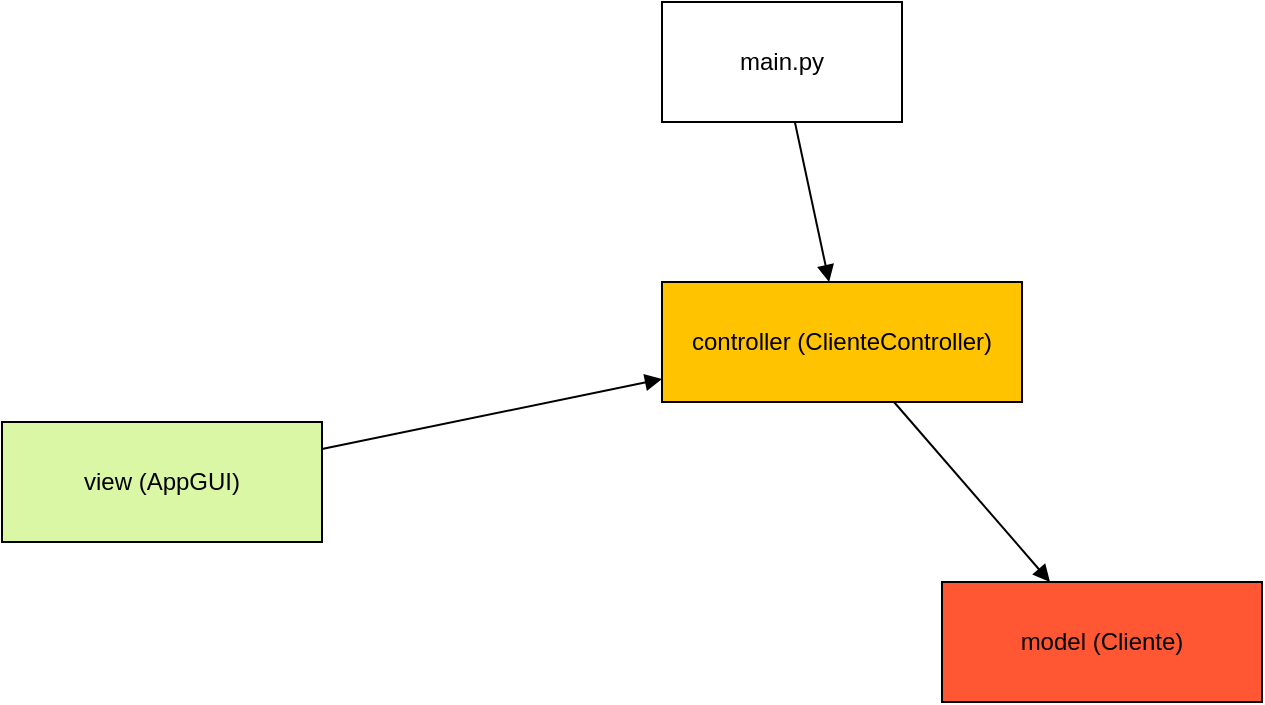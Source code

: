 <mxfile version="28.0.4">
  <diagram name="Diagrama de Paquetes" id="diagram1">
    <mxGraphModel dx="1011" dy="501" grid="1" gridSize="10" guides="1" tooltips="1" connect="1" arrows="1" fold="1" page="1" pageScale="1" pageWidth="827" pageHeight="1169" math="0" shadow="0">
      <root>
        <mxCell id="0" />
        <mxCell id="1" parent="0" />
        <mxCell id="2" value="main.py" style="shape=rectangle;whiteSpace=wrap;html=1;" parent="1" vertex="1">
          <mxGeometry x="400" y="80" width="120" height="60" as="geometry" />
        </mxCell>
        <mxCell id="3" value="&lt;font style=&quot;color: rgb(0, 0, 0);&quot;&gt;view (AppGUI)&lt;/font&gt;" style="shape=rectangle;whiteSpace=wrap;html=1;fillColor=#DAF7A6;" parent="1" vertex="1">
          <mxGeometry x="70" y="290" width="160" height="60" as="geometry" />
        </mxCell>
        <mxCell id="4" value="&lt;font style=&quot;color: rgb(0, 0, 0);&quot;&gt;controller (ClienteController)&lt;/font&gt;" style="shape=rectangle;whiteSpace=wrap;html=1;fillColor=#FFC300;" parent="1" vertex="1">
          <mxGeometry x="400" y="220" width="180" height="60" as="geometry" />
        </mxCell>
        <mxCell id="5" value="model (Cliente)" style="shape=rectangle;whiteSpace=wrap;html=1;fillColor=#FF5733;" parent="1" vertex="1">
          <mxGeometry x="540" y="370" width="160" height="60" as="geometry" />
        </mxCell>
        <mxCell id="6" style="endArrow=block;html=1;" parent="1" source="2" target="4" edge="1">
          <mxGeometry relative="1" as="geometry" />
        </mxCell>
        <mxCell id="7" style="endArrow=block;html=1;" parent="1" source="3" target="4" edge="1">
          <mxGeometry relative="1" as="geometry" />
        </mxCell>
        <mxCell id="8" style="endArrow=block;html=1;" parent="1" source="4" target="5" edge="1">
          <mxGeometry relative="1" as="geometry" />
        </mxCell>
      </root>
    </mxGraphModel>
  </diagram>
</mxfile>

